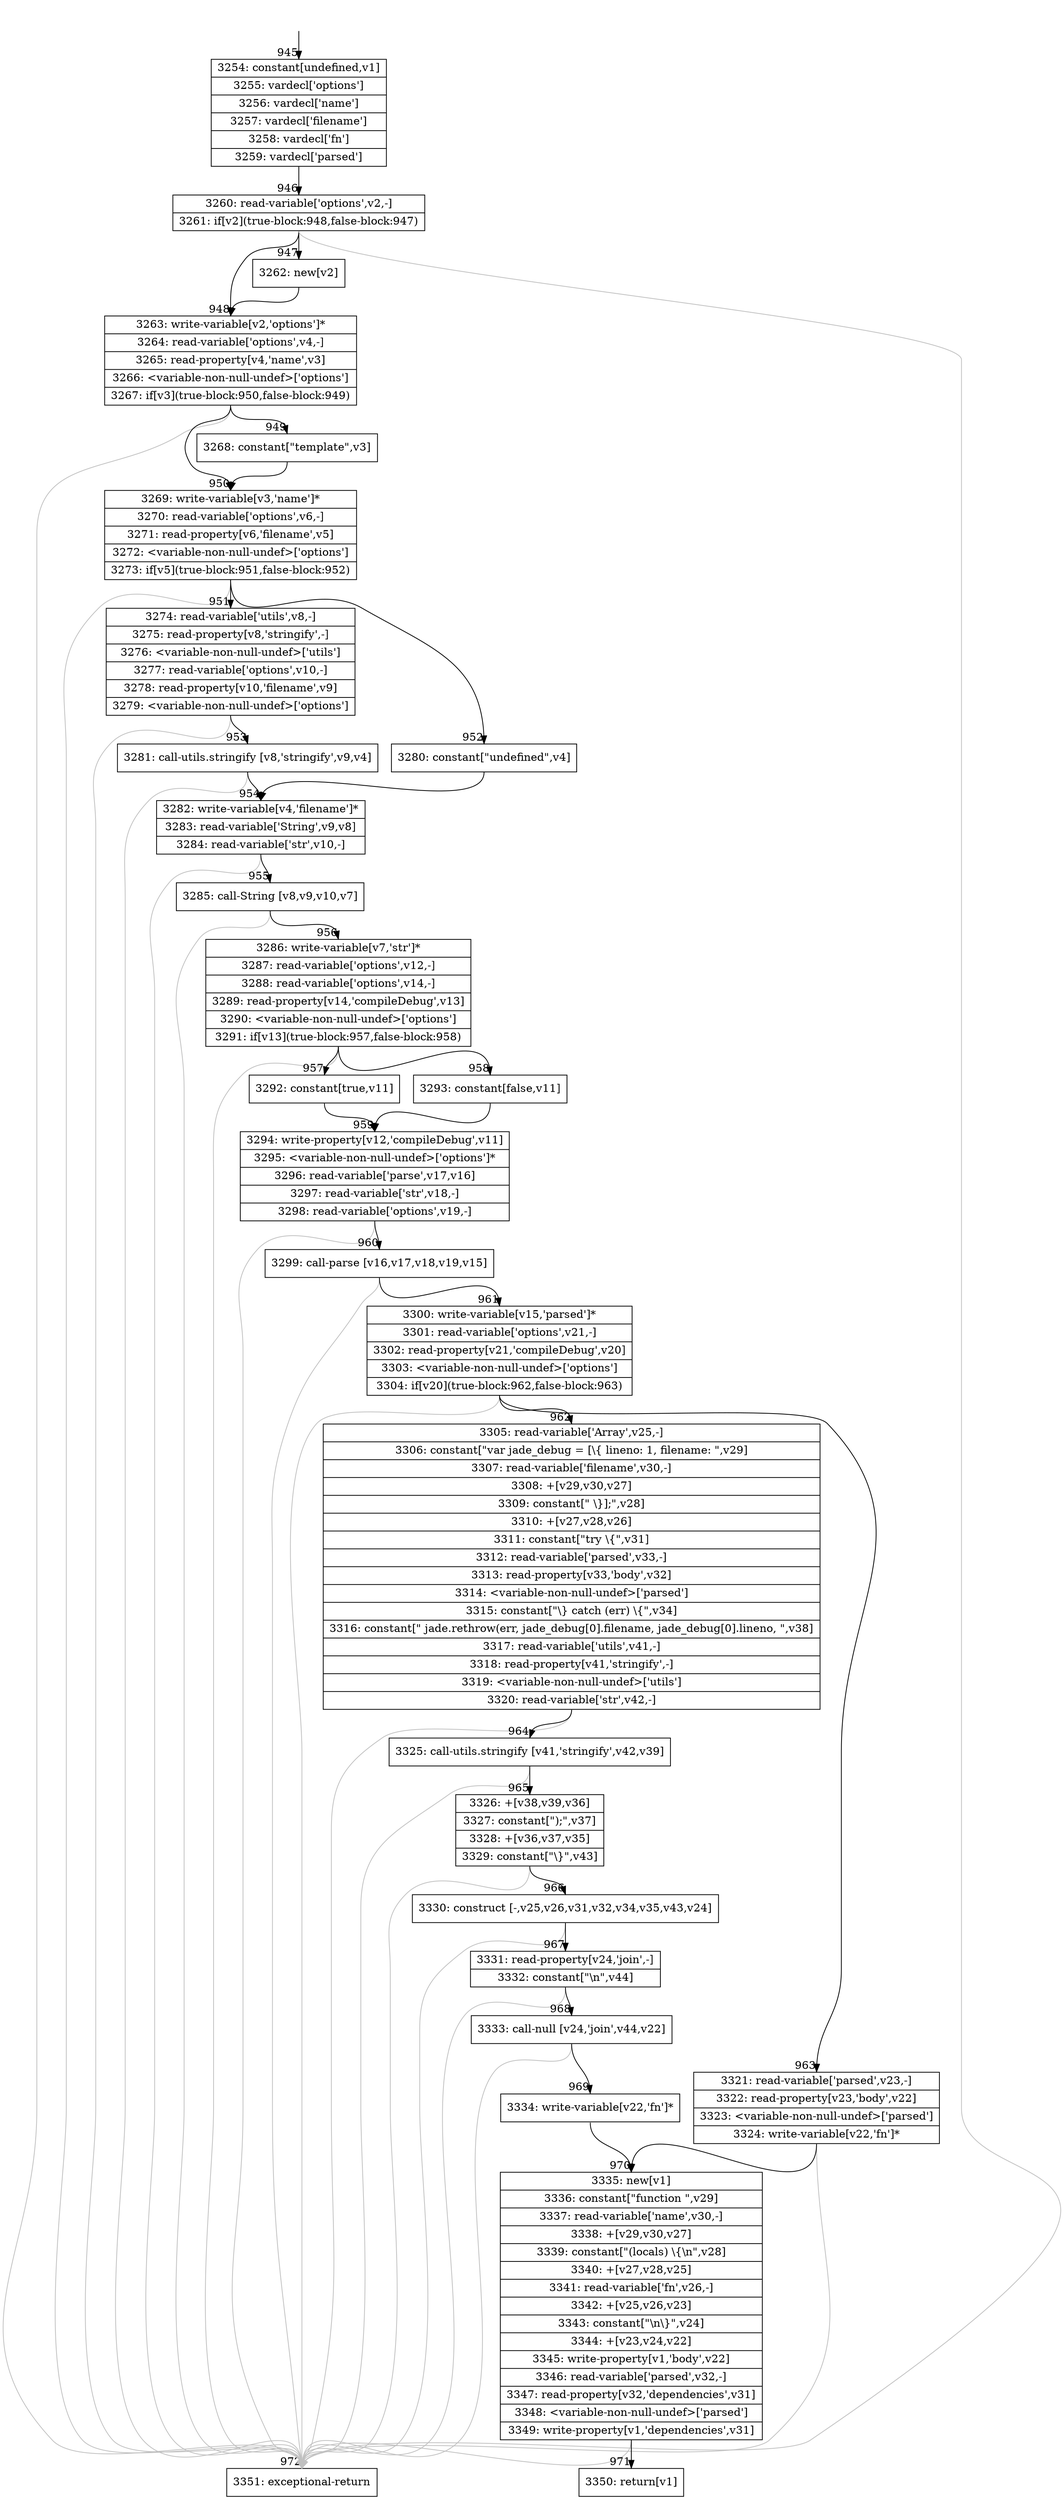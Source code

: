digraph {
rankdir="TD"
BB_entry48[shape=none,label=""];
BB_entry48 -> BB945 [tailport=s, headport=n, headlabel="    945"]
BB945 [shape=record label="{3254: constant[undefined,v1]|3255: vardecl['options']|3256: vardecl['name']|3257: vardecl['filename']|3258: vardecl['fn']|3259: vardecl['parsed']}" ] 
BB945 -> BB946 [tailport=s, headport=n, headlabel="      946"]
BB946 [shape=record label="{3260: read-variable['options',v2,-]|3261: if[v2](true-block:948,false-block:947)}" ] 
BB946 -> BB948 [tailport=s, headport=n, headlabel="      948"]
BB946 -> BB947 [tailport=s, headport=n, headlabel="      947"]
BB946 -> BB972 [tailport=s, headport=n, color=gray, headlabel="      972"]
BB947 [shape=record label="{3262: new[v2]}" ] 
BB947 -> BB948 [tailport=s, headport=n]
BB948 [shape=record label="{3263: write-variable[v2,'options']*|3264: read-variable['options',v4,-]|3265: read-property[v4,'name',v3]|3266: \<variable-non-null-undef\>['options']|3267: if[v3](true-block:950,false-block:949)}" ] 
BB948 -> BB950 [tailport=s, headport=n, headlabel="      950"]
BB948 -> BB949 [tailport=s, headport=n, headlabel="      949"]
BB948 -> BB972 [tailport=s, headport=n, color=gray]
BB949 [shape=record label="{3268: constant[\"template\",v3]}" ] 
BB949 -> BB950 [tailport=s, headport=n]
BB950 [shape=record label="{3269: write-variable[v3,'name']*|3270: read-variable['options',v6,-]|3271: read-property[v6,'filename',v5]|3272: \<variable-non-null-undef\>['options']|3273: if[v5](true-block:951,false-block:952)}" ] 
BB950 -> BB951 [tailport=s, headport=n, headlabel="      951"]
BB950 -> BB952 [tailport=s, headport=n, headlabel="      952"]
BB950 -> BB972 [tailport=s, headport=n, color=gray]
BB951 [shape=record label="{3274: read-variable['utils',v8,-]|3275: read-property[v8,'stringify',-]|3276: \<variable-non-null-undef\>['utils']|3277: read-variable['options',v10,-]|3278: read-property[v10,'filename',v9]|3279: \<variable-non-null-undef\>['options']}" ] 
BB951 -> BB953 [tailport=s, headport=n, headlabel="      953"]
BB951 -> BB972 [tailport=s, headport=n, color=gray]
BB952 [shape=record label="{3280: constant[\"undefined\",v4]}" ] 
BB952 -> BB954 [tailport=s, headport=n, headlabel="      954"]
BB953 [shape=record label="{3281: call-utils.stringify [v8,'stringify',v9,v4]}" ] 
BB953 -> BB954 [tailport=s, headport=n]
BB953 -> BB972 [tailport=s, headport=n, color=gray]
BB954 [shape=record label="{3282: write-variable[v4,'filename']*|3283: read-variable['String',v9,v8]|3284: read-variable['str',v10,-]}" ] 
BB954 -> BB955 [tailport=s, headport=n, headlabel="      955"]
BB954 -> BB972 [tailport=s, headport=n, color=gray]
BB955 [shape=record label="{3285: call-String [v8,v9,v10,v7]}" ] 
BB955 -> BB956 [tailport=s, headport=n, headlabel="      956"]
BB955 -> BB972 [tailport=s, headport=n, color=gray]
BB956 [shape=record label="{3286: write-variable[v7,'str']*|3287: read-variable['options',v12,-]|3288: read-variable['options',v14,-]|3289: read-property[v14,'compileDebug',v13]|3290: \<variable-non-null-undef\>['options']|3291: if[v13](true-block:957,false-block:958)}" ] 
BB956 -> BB957 [tailport=s, headport=n, headlabel="      957"]
BB956 -> BB958 [tailport=s, headport=n, headlabel="      958"]
BB956 -> BB972 [tailport=s, headport=n, color=gray]
BB957 [shape=record label="{3292: constant[true,v11]}" ] 
BB957 -> BB959 [tailport=s, headport=n, headlabel="      959"]
BB958 [shape=record label="{3293: constant[false,v11]}" ] 
BB958 -> BB959 [tailport=s, headport=n]
BB959 [shape=record label="{3294: write-property[v12,'compileDebug',v11]|3295: \<variable-non-null-undef\>['options']*|3296: read-variable['parse',v17,v16]|3297: read-variable['str',v18,-]|3298: read-variable['options',v19,-]}" ] 
BB959 -> BB960 [tailport=s, headport=n, headlabel="      960"]
BB959 -> BB972 [tailport=s, headport=n, color=gray]
BB960 [shape=record label="{3299: call-parse [v16,v17,v18,v19,v15]}" ] 
BB960 -> BB961 [tailport=s, headport=n, headlabel="      961"]
BB960 -> BB972 [tailport=s, headport=n, color=gray]
BB961 [shape=record label="{3300: write-variable[v15,'parsed']*|3301: read-variable['options',v21,-]|3302: read-property[v21,'compileDebug',v20]|3303: \<variable-non-null-undef\>['options']|3304: if[v20](true-block:962,false-block:963)}" ] 
BB961 -> BB962 [tailport=s, headport=n, headlabel="      962"]
BB961 -> BB963 [tailport=s, headport=n, headlabel="      963"]
BB961 -> BB972 [tailport=s, headport=n, color=gray]
BB962 [shape=record label="{3305: read-variable['Array',v25,-]|3306: constant[\"var jade_debug = [\\\{ lineno: 1, filename: \",v29]|3307: read-variable['filename',v30,-]|3308: +[v29,v30,v27]|3309: constant[\" \\\}];\",v28]|3310: +[v27,v28,v26]|3311: constant[\"try \\\{\",v31]|3312: read-variable['parsed',v33,-]|3313: read-property[v33,'body',v32]|3314: \<variable-non-null-undef\>['parsed']|3315: constant[\"\\\} catch (err) \\\{\",v34]|3316: constant[\"  jade.rethrow(err, jade_debug[0].filename, jade_debug[0].lineno, \",v38]|3317: read-variable['utils',v41,-]|3318: read-property[v41,'stringify',-]|3319: \<variable-non-null-undef\>['utils']|3320: read-variable['str',v42,-]}" ] 
BB962 -> BB964 [tailport=s, headport=n, headlabel="      964"]
BB962 -> BB972 [tailport=s, headport=n, color=gray]
BB963 [shape=record label="{3321: read-variable['parsed',v23,-]|3322: read-property[v23,'body',v22]|3323: \<variable-non-null-undef\>['parsed']|3324: write-variable[v22,'fn']*}" ] 
BB963 -> BB970 [tailport=s, headport=n, headlabel="      970"]
BB963 -> BB972 [tailport=s, headport=n, color=gray]
BB964 [shape=record label="{3325: call-utils.stringify [v41,'stringify',v42,v39]}" ] 
BB964 -> BB965 [tailport=s, headport=n, headlabel="      965"]
BB964 -> BB972 [tailport=s, headport=n, color=gray]
BB965 [shape=record label="{3326: +[v38,v39,v36]|3327: constant[\");\",v37]|3328: +[v36,v37,v35]|3329: constant[\"\\\}\",v43]}" ] 
BB965 -> BB966 [tailport=s, headport=n, headlabel="      966"]
BB965 -> BB972 [tailport=s, headport=n, color=gray]
BB966 [shape=record label="{3330: construct [-,v25,v26,v31,v32,v34,v35,v43,v24]}" ] 
BB966 -> BB967 [tailport=s, headport=n, headlabel="      967"]
BB966 -> BB972 [tailport=s, headport=n, color=gray]
BB967 [shape=record label="{3331: read-property[v24,'join',-]|3332: constant[\"\\n\",v44]}" ] 
BB967 -> BB968 [tailport=s, headport=n, headlabel="      968"]
BB967 -> BB972 [tailport=s, headport=n, color=gray]
BB968 [shape=record label="{3333: call-null [v24,'join',v44,v22]}" ] 
BB968 -> BB969 [tailport=s, headport=n, headlabel="      969"]
BB968 -> BB972 [tailport=s, headport=n, color=gray]
BB969 [shape=record label="{3334: write-variable[v22,'fn']*}" ] 
BB969 -> BB970 [tailport=s, headport=n]
BB970 [shape=record label="{3335: new[v1]|3336: constant[\"function \",v29]|3337: read-variable['name',v30,-]|3338: +[v29,v30,v27]|3339: constant[\"(locals) \\\{\\n\",v28]|3340: +[v27,v28,v25]|3341: read-variable['fn',v26,-]|3342: +[v25,v26,v23]|3343: constant[\"\\n\\\}\",v24]|3344: +[v23,v24,v22]|3345: write-property[v1,'body',v22]|3346: read-variable['parsed',v32,-]|3347: read-property[v32,'dependencies',v31]|3348: \<variable-non-null-undef\>['parsed']|3349: write-property[v1,'dependencies',v31]}" ] 
BB970 -> BB971 [tailport=s, headport=n, headlabel="      971"]
BB970 -> BB972 [tailport=s, headport=n, color=gray]
BB971 [shape=record label="{3350: return[v1]}" ] 
BB972 [shape=record label="{3351: exceptional-return}" ] 
//#$~ 1019
}
